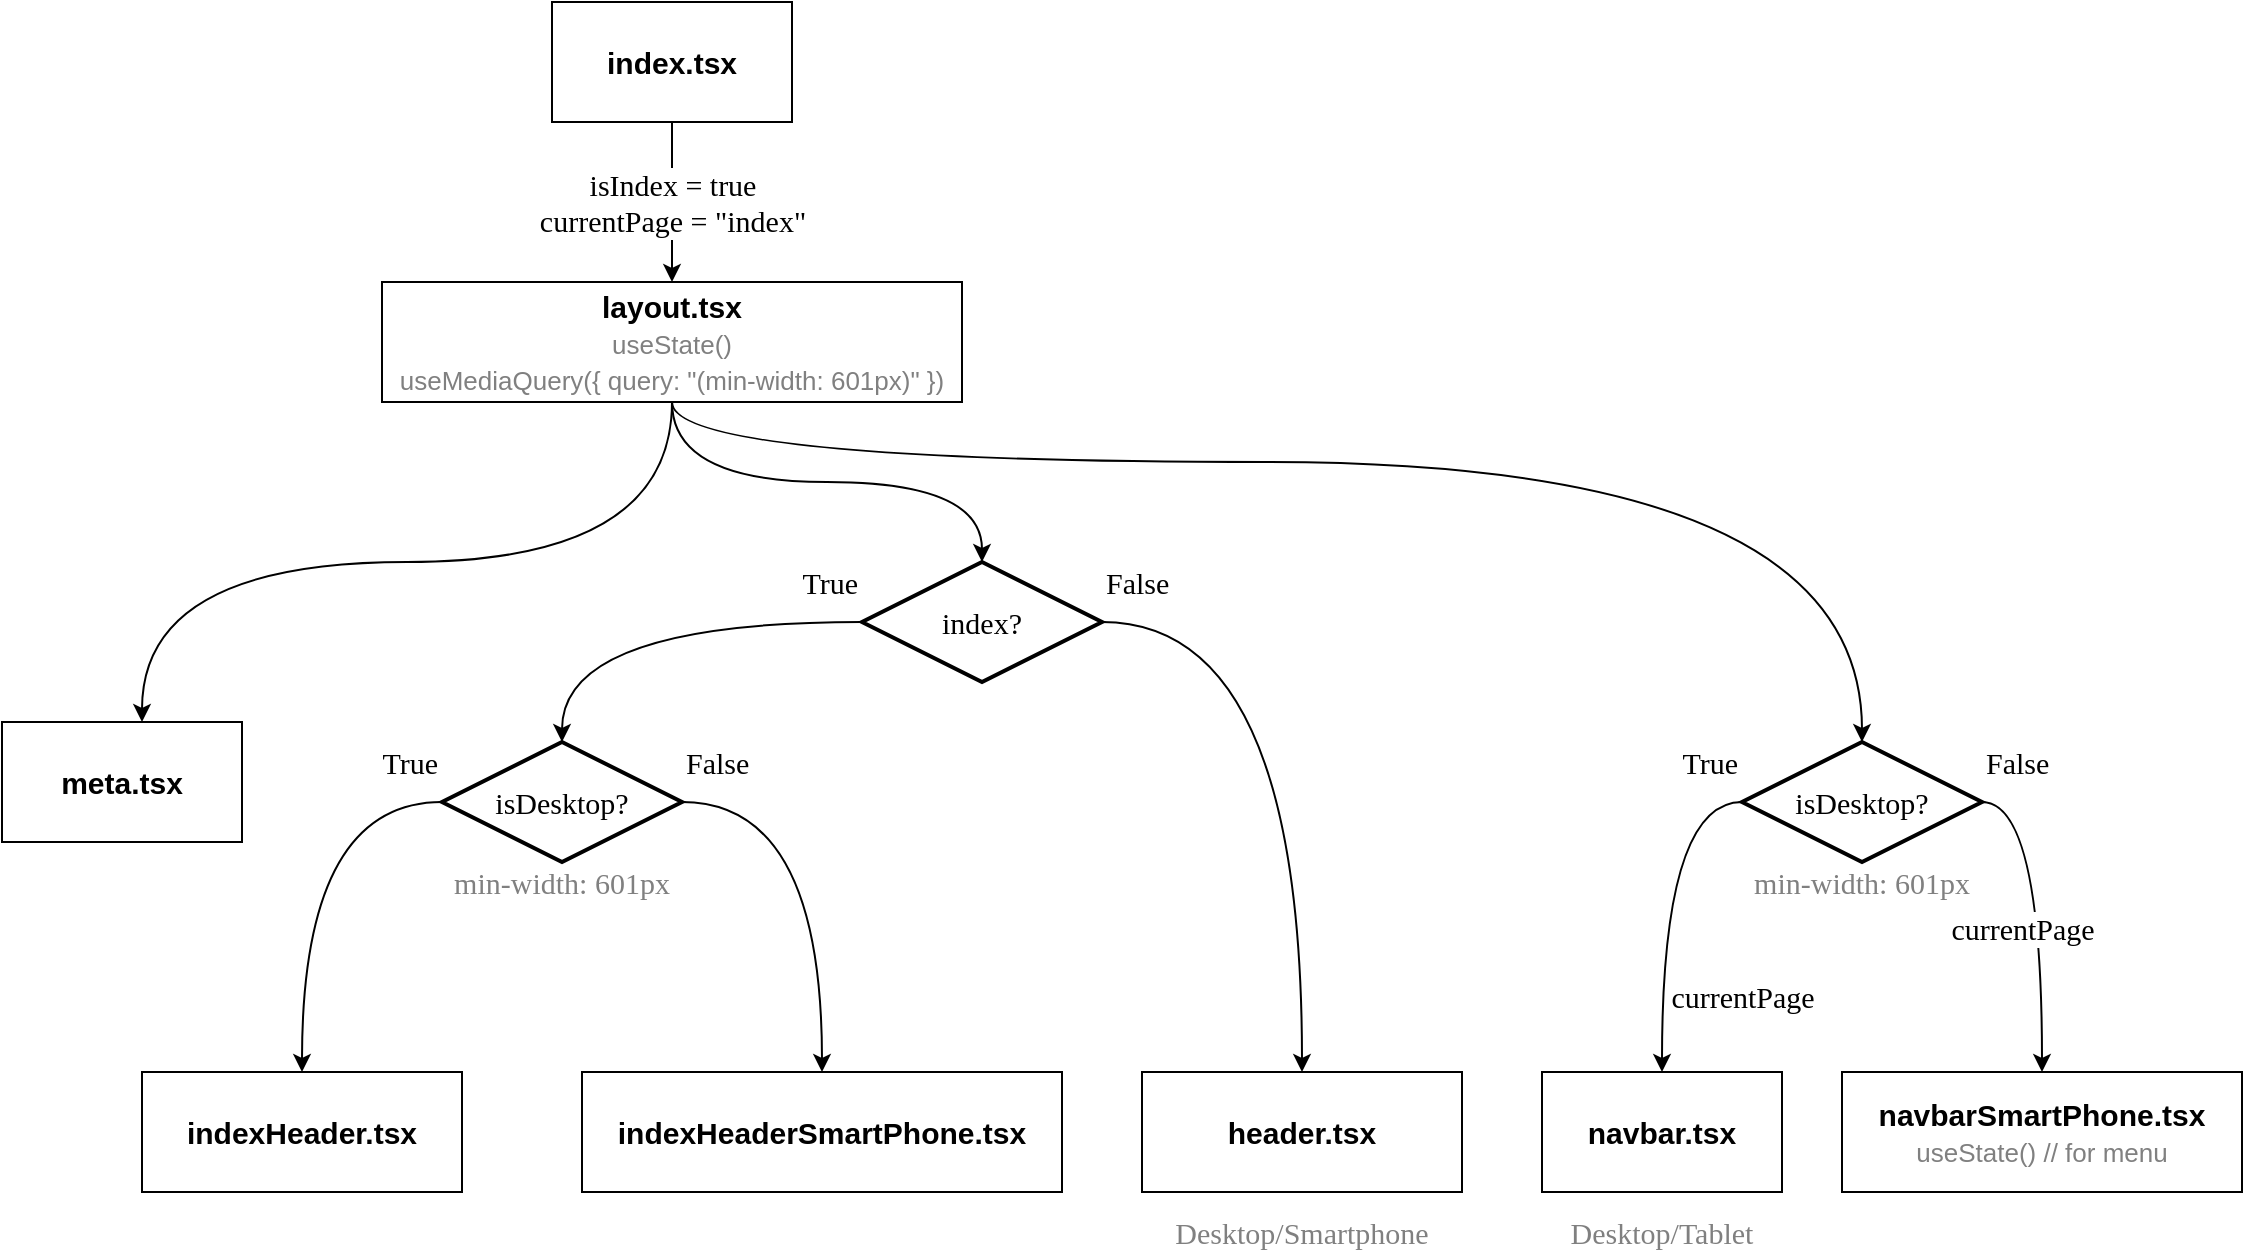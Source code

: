 <mxfile version="14.6.13" type="device"><diagram id="ZLz8zKcC_WhMLZMTab5v" name="ページ1"><mxGraphModel dx="1422" dy="862" grid="1" gridSize="10" guides="1" tooltips="1" connect="1" arrows="1" fold="1" page="1" pageScale="1" pageWidth="1200" pageHeight="1169" math="0" shadow="0"><root><mxCell id="0"/><mxCell id="1" parent="0"/><mxCell id="FaqQJa6hRUWXSBBLIRGp-4" value="isIndex = true&lt;br&gt;currentPage = &quot;index&quot;" style="edgeStyle=orthogonalEdgeStyle;rounded=0;orthogonalLoop=1;jettySize=auto;html=1;entryX=0.5;entryY=0;entryDx=0;entryDy=0;fontSize=15;align=center;fontFamily=Lucida Console;" edge="1" parent="1" source="FaqQJa6hRUWXSBBLIRGp-2" target="FaqQJa6hRUWXSBBLIRGp-3"><mxGeometry relative="1" as="geometry"><mxPoint as="offset"/></mxGeometry></mxCell><mxCell id="FaqQJa6hRUWXSBBLIRGp-2" value="index.tsx" style="rounded=0;whiteSpace=wrap;html=1;fontSize=15;fontStyle=1" vertex="1" parent="1"><mxGeometry x="305" y="20" width="120" height="60" as="geometry"/></mxCell><mxCell id="FaqQJa6hRUWXSBBLIRGp-6" style="edgeStyle=orthogonalEdgeStyle;rounded=0;orthogonalLoop=1;jettySize=auto;html=1;fontFamily=Lucida Console;fontSize=15;align=left;curved=1;exitX=0.5;exitY=1;exitDx=0;exitDy=0;" edge="1" parent="1" source="FaqQJa6hRUWXSBBLIRGp-3" target="FaqQJa6hRUWXSBBLIRGp-5"><mxGeometry relative="1" as="geometry"><Array as="points"><mxPoint x="365" y="300"/><mxPoint x="100" y="300"/></Array></mxGeometry></mxCell><mxCell id="FaqQJa6hRUWXSBBLIRGp-36" style="edgeStyle=orthogonalEdgeStyle;curved=1;rounded=0;orthogonalLoop=1;jettySize=auto;html=1;fontFamily=Lucida Console;fontSize=15;fontColor=#808080;align=center;" edge="1" parent="1" source="FaqQJa6hRUWXSBBLIRGp-3" target="FaqQJa6hRUWXSBBLIRGp-32"><mxGeometry relative="1" as="geometry"/></mxCell><mxCell id="FaqQJa6hRUWXSBBLIRGp-42" style="edgeStyle=orthogonalEdgeStyle;curved=1;rounded=0;orthogonalLoop=1;jettySize=auto;html=1;entryX=0.5;entryY=0;entryDx=0;entryDy=0;entryPerimeter=0;fontFamily=Lucida Console;fontSize=15;fontColor=#808080;align=center;exitX=0.5;exitY=1;exitDx=0;exitDy=0;" edge="1" parent="1" source="FaqQJa6hRUWXSBBLIRGp-3" target="FaqQJa6hRUWXSBBLIRGp-11"><mxGeometry relative="1" as="geometry"><Array as="points"><mxPoint x="365" y="250"/><mxPoint x="960" y="250"/></Array></mxGeometry></mxCell><mxCell id="FaqQJa6hRUWXSBBLIRGp-3" value="layout.tsx&lt;br&gt;&lt;span style=&quot;font-weight: normal ; font-size: 13px&quot;&gt;&lt;font color=&quot;#808080&quot;&gt;useState()&lt;br&gt;useMediaQuery({ query: &quot;(min-width: 601px)&quot; })&lt;/font&gt;&lt;/span&gt;" style="rounded=0;whiteSpace=wrap;html=1;fontSize=15;fontStyle=1" vertex="1" parent="1"><mxGeometry x="220" y="160" width="290" height="60" as="geometry"/></mxCell><mxCell id="FaqQJa6hRUWXSBBLIRGp-5" value="meta.tsx" style="rounded=0;whiteSpace=wrap;html=1;fontSize=15;fontStyle=1" vertex="1" parent="1"><mxGeometry x="30" y="380" width="120" height="60" as="geometry"/></mxCell><mxCell id="FaqQJa6hRUWXSBBLIRGp-9" value="navbarSmartPhone.tsx&lt;br&gt;&lt;span style=&quot;font-weight: normal ; font-size: 13px&quot;&gt;&lt;font color=&quot;#808080&quot;&gt;useState() // for menu&lt;br&gt;&lt;/font&gt;&lt;/span&gt;" style="rounded=0;whiteSpace=wrap;html=1;fontSize=15;fontStyle=1" vertex="1" parent="1"><mxGeometry x="950" y="555" width="200" height="60" as="geometry"/></mxCell><mxCell id="FaqQJa6hRUWXSBBLIRGp-12" value="currentPage" style="edgeStyle=orthogonalEdgeStyle;curved=1;rounded=0;orthogonalLoop=1;jettySize=auto;html=1;fontFamily=Lucida Console;fontSize=15;align=center;exitX=0;exitY=0.5;exitDx=0;exitDy=0;exitPerimeter=0;" edge="1" parent="1" source="FaqQJa6hRUWXSBBLIRGp-11" target="FaqQJa6hRUWXSBBLIRGp-7"><mxGeometry x="0.56" y="40" relative="1" as="geometry"><mxPoint as="offset"/></mxGeometry></mxCell><mxCell id="FaqQJa6hRUWXSBBLIRGp-13" value="currentPage" style="edgeStyle=orthogonalEdgeStyle;curved=1;rounded=0;orthogonalLoop=1;jettySize=auto;html=1;entryX=0.5;entryY=0;entryDx=0;entryDy=0;fontFamily=Lucida Console;fontSize=15;align=center;exitX=1;exitY=0.5;exitDx=0;exitDy=0;exitPerimeter=0;" edge="1" parent="1" source="FaqQJa6hRUWXSBBLIRGp-11" target="FaqQJa6hRUWXSBBLIRGp-9"><mxGeometry x="0.12" y="-10" relative="1" as="geometry"><mxPoint as="offset"/></mxGeometry></mxCell><mxCell id="FaqQJa6hRUWXSBBLIRGp-16" value="indexHeader.tsx&lt;span style=&quot;font-weight: normal ; font-size: 13px&quot;&gt;&lt;font color=&quot;#808080&quot;&gt;&lt;br&gt;&lt;/font&gt;&lt;/span&gt;" style="rounded=0;whiteSpace=wrap;html=1;fontSize=15;fontStyle=1" vertex="1" parent="1"><mxGeometry x="100" y="555" width="160" height="60" as="geometry"/></mxCell><mxCell id="FaqQJa6hRUWXSBBLIRGp-17" value="indexHeaderSmartPhone.tsx&lt;span style=&quot;font-weight: normal ; font-size: 13px&quot;&gt;&lt;font color=&quot;#808080&quot;&gt;&lt;br&gt;&lt;/font&gt;&lt;/span&gt;" style="rounded=0;whiteSpace=wrap;html=1;fontSize=15;fontStyle=1" vertex="1" parent="1"><mxGeometry x="320" y="555" width="240" height="60" as="geometry"/></mxCell><mxCell id="FaqQJa6hRUWXSBBLIRGp-20" value="" style="group" vertex="1" connectable="0" parent="1"><mxGeometry x="860" y="390" width="200" height="80" as="geometry"/></mxCell><mxCell id="FaqQJa6hRUWXSBBLIRGp-11" value="isDesktop?" style="strokeWidth=2;html=1;shape=mxgraph.flowchart.decision;whiteSpace=wrap;fontFamily=Lucida Console;fontSize=15;" vertex="1" parent="FaqQJa6hRUWXSBBLIRGp-20"><mxGeometry x="40" width="120" height="60" as="geometry"/></mxCell><mxCell id="FaqQJa6hRUWXSBBLIRGp-14" value="True" style="text;html=1;strokeColor=none;fillColor=none;align=right;verticalAlign=middle;whiteSpace=wrap;rounded=0;fontFamily=Lucida Console;fontSize=15;" vertex="1" parent="FaqQJa6hRUWXSBBLIRGp-20"><mxGeometry width="40" height="20" as="geometry"/></mxCell><mxCell id="FaqQJa6hRUWXSBBLIRGp-15" value="False" style="text;html=1;strokeColor=none;fillColor=none;align=left;verticalAlign=middle;whiteSpace=wrap;rounded=0;fontFamily=Lucida Console;fontSize=15;" vertex="1" parent="FaqQJa6hRUWXSBBLIRGp-20"><mxGeometry x="160" width="40" height="20" as="geometry"/></mxCell><mxCell id="FaqQJa6hRUWXSBBLIRGp-21" value="min-width: 601px" style="text;html=1;strokeColor=none;fillColor=none;align=center;verticalAlign=middle;whiteSpace=wrap;rounded=0;fontFamily=Lucida Console;fontSize=15;fontColor=#808080;" vertex="1" parent="FaqQJa6hRUWXSBBLIRGp-20"><mxGeometry x="10" y="60" width="180" height="20" as="geometry"/></mxCell><mxCell id="FaqQJa6hRUWXSBBLIRGp-23" value="" style="group" vertex="1" connectable="0" parent="1"><mxGeometry x="800" y="555" width="120" height="90" as="geometry"/></mxCell><mxCell id="FaqQJa6hRUWXSBBLIRGp-7" value="navbar.tsx&lt;span style=&quot;font-weight: normal ; font-size: 13px&quot;&gt;&lt;font color=&quot;#808080&quot;&gt;&lt;br&gt;&lt;/font&gt;&lt;/span&gt;" style="rounded=0;whiteSpace=wrap;html=1;fontSize=15;fontStyle=1" vertex="1" parent="FaqQJa6hRUWXSBBLIRGp-23"><mxGeometry width="120" height="60" as="geometry"/></mxCell><mxCell id="FaqQJa6hRUWXSBBLIRGp-22" value="Desktop/Tablet" style="text;html=1;strokeColor=none;fillColor=none;align=center;verticalAlign=middle;whiteSpace=wrap;rounded=0;fontFamily=Lucida Console;fontSize=15;fontColor=#808080;" vertex="1" parent="FaqQJa6hRUWXSBBLIRGp-23"><mxGeometry x="40" y="70" width="40" height="20" as="geometry"/></mxCell><mxCell id="FaqQJa6hRUWXSBBLIRGp-24" value="" style="group" vertex="1" connectable="0" parent="1"><mxGeometry x="210" y="390" width="200" height="80" as="geometry"/></mxCell><mxCell id="FaqQJa6hRUWXSBBLIRGp-25" value="isDesktop?" style="strokeWidth=2;html=1;shape=mxgraph.flowchart.decision;whiteSpace=wrap;fontFamily=Lucida Console;fontSize=15;" vertex="1" parent="FaqQJa6hRUWXSBBLIRGp-24"><mxGeometry x="40" width="120" height="60" as="geometry"/></mxCell><mxCell id="FaqQJa6hRUWXSBBLIRGp-26" value="True" style="text;html=1;strokeColor=none;fillColor=none;align=right;verticalAlign=middle;whiteSpace=wrap;rounded=0;fontFamily=Lucida Console;fontSize=15;" vertex="1" parent="FaqQJa6hRUWXSBBLIRGp-24"><mxGeometry width="40" height="20" as="geometry"/></mxCell><mxCell id="FaqQJa6hRUWXSBBLIRGp-27" value="False" style="text;html=1;strokeColor=none;fillColor=none;align=left;verticalAlign=middle;whiteSpace=wrap;rounded=0;fontFamily=Lucida Console;fontSize=15;" vertex="1" parent="FaqQJa6hRUWXSBBLIRGp-24"><mxGeometry x="160" width="40" height="20" as="geometry"/></mxCell><mxCell id="FaqQJa6hRUWXSBBLIRGp-28" value="min-width: 601px" style="text;html=1;strokeColor=none;fillColor=none;align=center;verticalAlign=middle;whiteSpace=wrap;rounded=0;fontFamily=Lucida Console;fontSize=15;fontColor=#808080;" vertex="1" parent="FaqQJa6hRUWXSBBLIRGp-24"><mxGeometry x="10" y="60" width="180" height="20" as="geometry"/></mxCell><mxCell id="FaqQJa6hRUWXSBBLIRGp-29" style="edgeStyle=orthogonalEdgeStyle;curved=1;rounded=0;orthogonalLoop=1;jettySize=auto;html=1;fontFamily=Lucida Console;fontSize=15;fontColor=#808080;align=center;exitX=0;exitY=0.5;exitDx=0;exitDy=0;exitPerimeter=0;" edge="1" parent="1" source="FaqQJa6hRUWXSBBLIRGp-25" target="FaqQJa6hRUWXSBBLIRGp-16"><mxGeometry relative="1" as="geometry"/></mxCell><mxCell id="FaqQJa6hRUWXSBBLIRGp-30" style="edgeStyle=orthogonalEdgeStyle;curved=1;rounded=0;orthogonalLoop=1;jettySize=auto;html=1;fontFamily=Lucida Console;fontSize=15;fontColor=#808080;align=center;exitX=1;exitY=0.5;exitDx=0;exitDy=0;exitPerimeter=0;" edge="1" parent="1" source="FaqQJa6hRUWXSBBLIRGp-25" target="FaqQJa6hRUWXSBBLIRGp-17"><mxGeometry relative="1" as="geometry"/></mxCell><mxCell id="FaqQJa6hRUWXSBBLIRGp-31" value="" style="group" vertex="1" connectable="0" parent="1"><mxGeometry x="420" y="300" width="200" height="80" as="geometry"/></mxCell><mxCell id="FaqQJa6hRUWXSBBLIRGp-32" value="index?" style="strokeWidth=2;html=1;shape=mxgraph.flowchart.decision;whiteSpace=wrap;fontFamily=Lucida Console;fontSize=15;" vertex="1" parent="FaqQJa6hRUWXSBBLIRGp-31"><mxGeometry x="40" width="120" height="60" as="geometry"/></mxCell><mxCell id="FaqQJa6hRUWXSBBLIRGp-33" value="True" style="text;html=1;strokeColor=none;fillColor=none;align=right;verticalAlign=middle;whiteSpace=wrap;rounded=0;fontFamily=Lucida Console;fontSize=15;" vertex="1" parent="FaqQJa6hRUWXSBBLIRGp-31"><mxGeometry width="40" height="20" as="geometry"/></mxCell><mxCell id="FaqQJa6hRUWXSBBLIRGp-34" value="False" style="text;html=1;strokeColor=none;fillColor=none;align=left;verticalAlign=middle;whiteSpace=wrap;rounded=0;fontFamily=Lucida Console;fontSize=15;" vertex="1" parent="FaqQJa6hRUWXSBBLIRGp-31"><mxGeometry x="160" width="40" height="20" as="geometry"/></mxCell><mxCell id="FaqQJa6hRUWXSBBLIRGp-38" style="edgeStyle=orthogonalEdgeStyle;curved=1;rounded=0;orthogonalLoop=1;jettySize=auto;html=1;fontFamily=Lucida Console;fontSize=15;fontColor=#808080;align=center;" edge="1" parent="1" source="FaqQJa6hRUWXSBBLIRGp-32" target="FaqQJa6hRUWXSBBLIRGp-25"><mxGeometry relative="1" as="geometry"/></mxCell><mxCell id="FaqQJa6hRUWXSBBLIRGp-39" value="header.tsx&lt;span style=&quot;font-weight: normal ; font-size: 13px&quot;&gt;&lt;font color=&quot;#808080&quot;&gt;&lt;br&gt;&lt;/font&gt;&lt;/span&gt;" style="rounded=0;whiteSpace=wrap;html=1;fontSize=15;fontStyle=1" vertex="1" parent="1"><mxGeometry x="600" y="555" width="160" height="60" as="geometry"/></mxCell><mxCell id="FaqQJa6hRUWXSBBLIRGp-40" style="edgeStyle=orthogonalEdgeStyle;curved=1;rounded=0;orthogonalLoop=1;jettySize=auto;html=1;fontFamily=Lucida Console;fontSize=15;fontColor=#808080;align=center;" edge="1" parent="1" source="FaqQJa6hRUWXSBBLIRGp-32" target="FaqQJa6hRUWXSBBLIRGp-39"><mxGeometry relative="1" as="geometry"/></mxCell><mxCell id="FaqQJa6hRUWXSBBLIRGp-41" value="Desktop/Smartphone" style="text;html=1;strokeColor=none;fillColor=none;align=center;verticalAlign=middle;whiteSpace=wrap;rounded=0;fontFamily=Lucida Console;fontSize=15;fontColor=#808080;" vertex="1" parent="1"><mxGeometry x="660" y="625" width="40" height="20" as="geometry"/></mxCell></root></mxGraphModel></diagram></mxfile>
